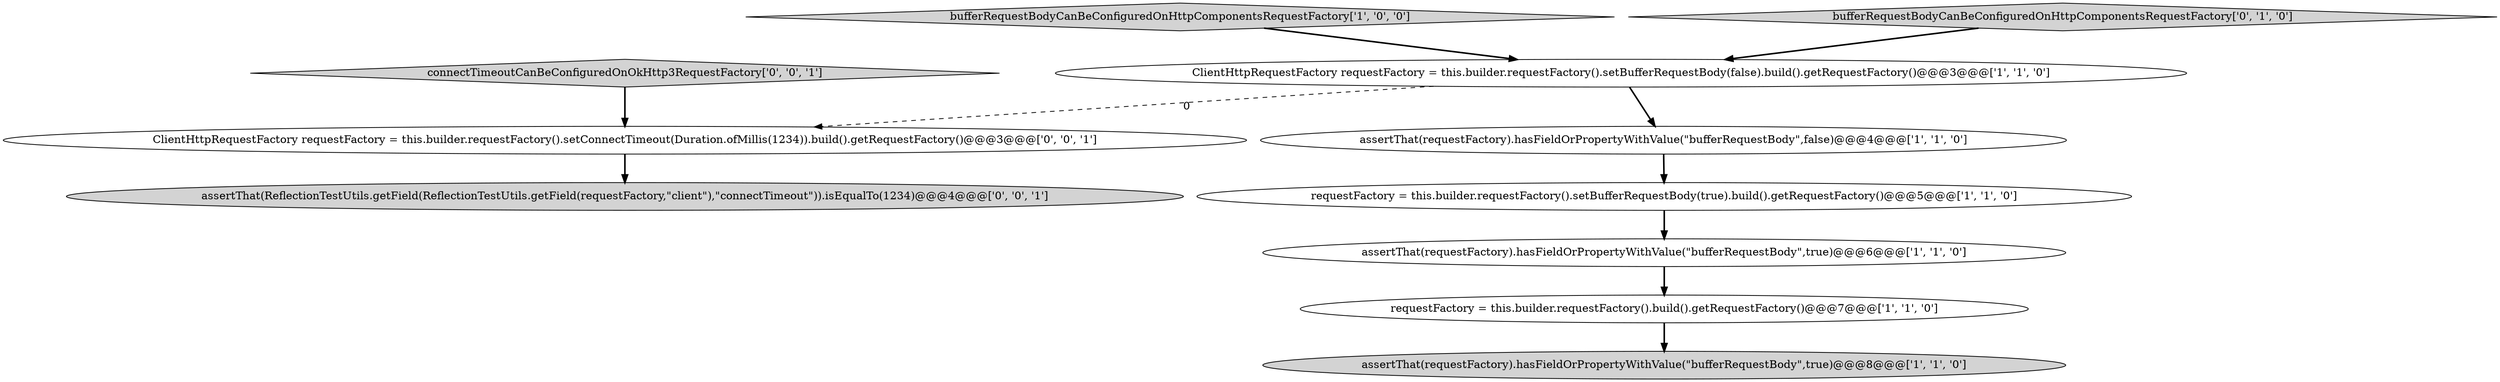 digraph {
6 [style = filled, label = "assertThat(requestFactory).hasFieldOrPropertyWithValue(\"bufferRequestBody\",true)@@@8@@@['1', '1', '0']", fillcolor = lightgray, shape = ellipse image = "AAA0AAABBB1BBB"];
3 [style = filled, label = "ClientHttpRequestFactory requestFactory = this.builder.requestFactory().setBufferRequestBody(false).build().getRequestFactory()@@@3@@@['1', '1', '0']", fillcolor = white, shape = ellipse image = "AAA0AAABBB1BBB"];
5 [style = filled, label = "bufferRequestBodyCanBeConfiguredOnHttpComponentsRequestFactory['1', '0', '0']", fillcolor = lightgray, shape = diamond image = "AAA0AAABBB1BBB"];
7 [style = filled, label = "bufferRequestBodyCanBeConfiguredOnHttpComponentsRequestFactory['0', '1', '0']", fillcolor = lightgray, shape = diamond image = "AAA0AAABBB2BBB"];
8 [style = filled, label = "assertThat(ReflectionTestUtils.getField(ReflectionTestUtils.getField(requestFactory,\"client\"),\"connectTimeout\")).isEqualTo(1234)@@@4@@@['0', '0', '1']", fillcolor = lightgray, shape = ellipse image = "AAA0AAABBB3BBB"];
4 [style = filled, label = "requestFactory = this.builder.requestFactory().setBufferRequestBody(true).build().getRequestFactory()@@@5@@@['1', '1', '0']", fillcolor = white, shape = ellipse image = "AAA0AAABBB1BBB"];
10 [style = filled, label = "connectTimeoutCanBeConfiguredOnOkHttp3RequestFactory['0', '0', '1']", fillcolor = lightgray, shape = diamond image = "AAA0AAABBB3BBB"];
2 [style = filled, label = "requestFactory = this.builder.requestFactory().build().getRequestFactory()@@@7@@@['1', '1', '0']", fillcolor = white, shape = ellipse image = "AAA0AAABBB1BBB"];
0 [style = filled, label = "assertThat(requestFactory).hasFieldOrPropertyWithValue(\"bufferRequestBody\",true)@@@6@@@['1', '1', '0']", fillcolor = white, shape = ellipse image = "AAA0AAABBB1BBB"];
9 [style = filled, label = "ClientHttpRequestFactory requestFactory = this.builder.requestFactory().setConnectTimeout(Duration.ofMillis(1234)).build().getRequestFactory()@@@3@@@['0', '0', '1']", fillcolor = white, shape = ellipse image = "AAA0AAABBB3BBB"];
1 [style = filled, label = "assertThat(requestFactory).hasFieldOrPropertyWithValue(\"bufferRequestBody\",false)@@@4@@@['1', '1', '0']", fillcolor = white, shape = ellipse image = "AAA0AAABBB1BBB"];
5->3 [style = bold, label=""];
1->4 [style = bold, label=""];
10->9 [style = bold, label=""];
3->1 [style = bold, label=""];
3->9 [style = dashed, label="0"];
9->8 [style = bold, label=""];
2->6 [style = bold, label=""];
7->3 [style = bold, label=""];
4->0 [style = bold, label=""];
0->2 [style = bold, label=""];
}
